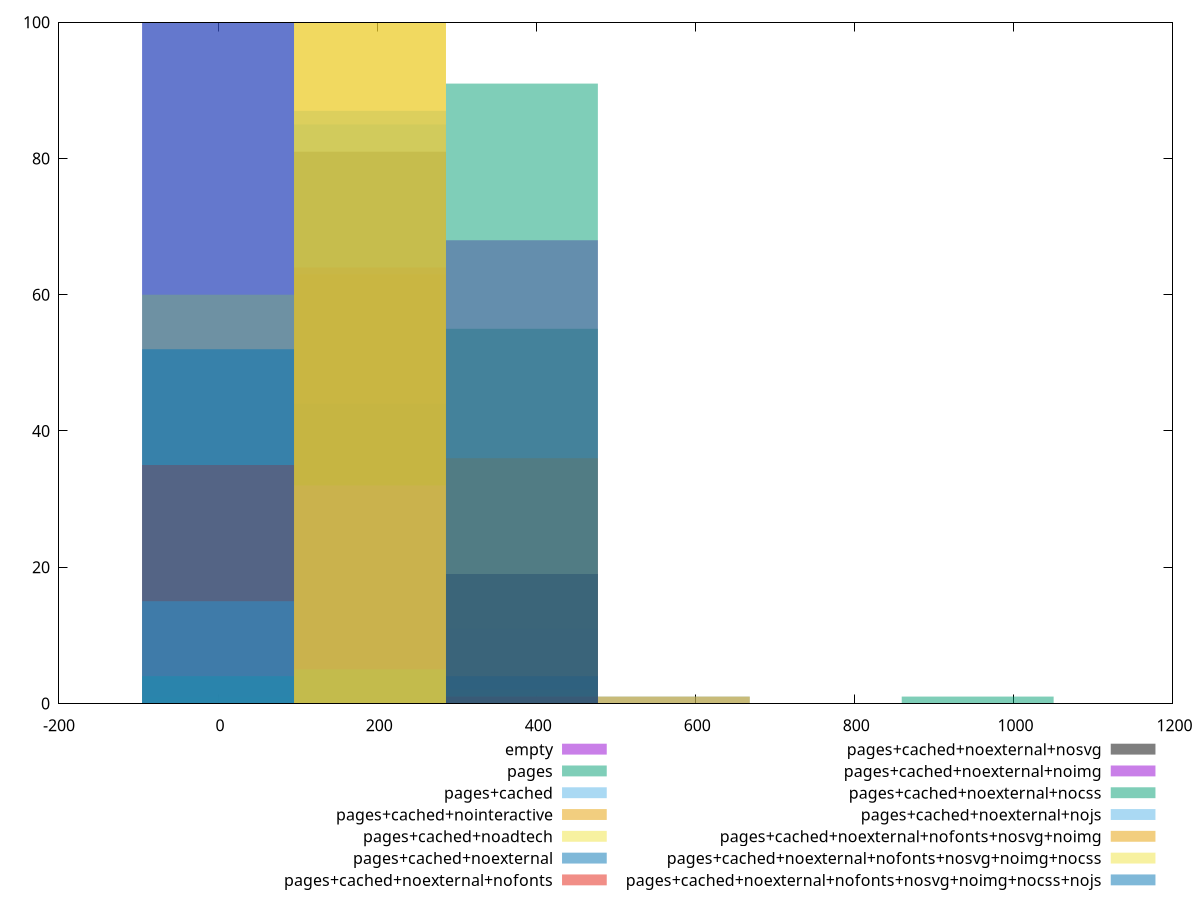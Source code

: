 reset
set terminal svg size 640, 620 enhanced background rgb 'white'
set output "reprap/uses-http2/comparison/histogram/all_raw.svg"

$empty <<EOF
0 100
EOF

$pages <<EOF
955.0485779346047 1
382.0194311738419 55
191.00971558692095 44
EOF

$pagesCached <<EOF
573.0291467607628 1
191.00971558692095 87
0 1
382.0194311738419 11
EOF

$pagesCachedNointeractive <<EOF
191.00971558692095 63
382.0194311738419 36
573.0291467607628 1
EOF

$pagesCachedNoadtech <<EOF
191.00971558692095 38
0 60
382.0194311738419 2
EOF

$pagesCachedNoexternal <<EOF
191.00971558692095 44
0 52
382.0194311738419 4
EOF

$pagesCachedNoexternalNofonts <<EOF
191.00971558692095 64
0 35
382.0194311738419 1
EOF

$pagesCachedNoexternalNosvg <<EOF
191.00971558692095 81
382.0194311738419 19
EOF

$pagesCachedNoexternalNoimg <<EOF
382.0194311738419 68
191.00971558692095 32
EOF

$pagesCachedNoexternalNocss <<EOF
382.0194311738419 91
191.00971558692095 5
0 4
EOF

$pagesCachedNoexternalNojs <<EOF
0 15
191.00971558692095 85
EOF

$pagesCachedNoexternalNofontsNosvgNoimg <<EOF
191.00971558692095 100
EOF

$pagesCachedNoexternalNofontsNosvgNoimgNocss <<EOF
191.00971558692095 100
EOF

$pagesCachedNoexternalNofontsNosvgNoimgNocssNojs <<EOF
0 100
EOF

set key outside below
set boxwidth 191.00971558692095
set yrange [0:100]
set style fill transparent solid 0.5 noborder

plot \
  $empty title "empty" with boxes, \
  $pages title "pages" with boxes, \
  $pagesCached title "pages+cached" with boxes, \
  $pagesCachedNointeractive title "pages+cached+nointeractive" with boxes, \
  $pagesCachedNoadtech title "pages+cached+noadtech" with boxes, \
  $pagesCachedNoexternal title "pages+cached+noexternal" with boxes, \
  $pagesCachedNoexternalNofonts title "pages+cached+noexternal+nofonts" with boxes, \
  $pagesCachedNoexternalNosvg title "pages+cached+noexternal+nosvg" with boxes, \
  $pagesCachedNoexternalNoimg title "pages+cached+noexternal+noimg" with boxes, \
  $pagesCachedNoexternalNocss title "pages+cached+noexternal+nocss" with boxes, \
  $pagesCachedNoexternalNojs title "pages+cached+noexternal+nojs" with boxes, \
  $pagesCachedNoexternalNofontsNosvgNoimg title "pages+cached+noexternal+nofonts+nosvg+noimg" with boxes, \
  $pagesCachedNoexternalNofontsNosvgNoimgNocss title "pages+cached+noexternal+nofonts+nosvg+noimg+nocss" with boxes, \
  $pagesCachedNoexternalNofontsNosvgNoimgNocssNojs title "pages+cached+noexternal+nofonts+nosvg+noimg+nocss+nojs" with boxes, \


reset